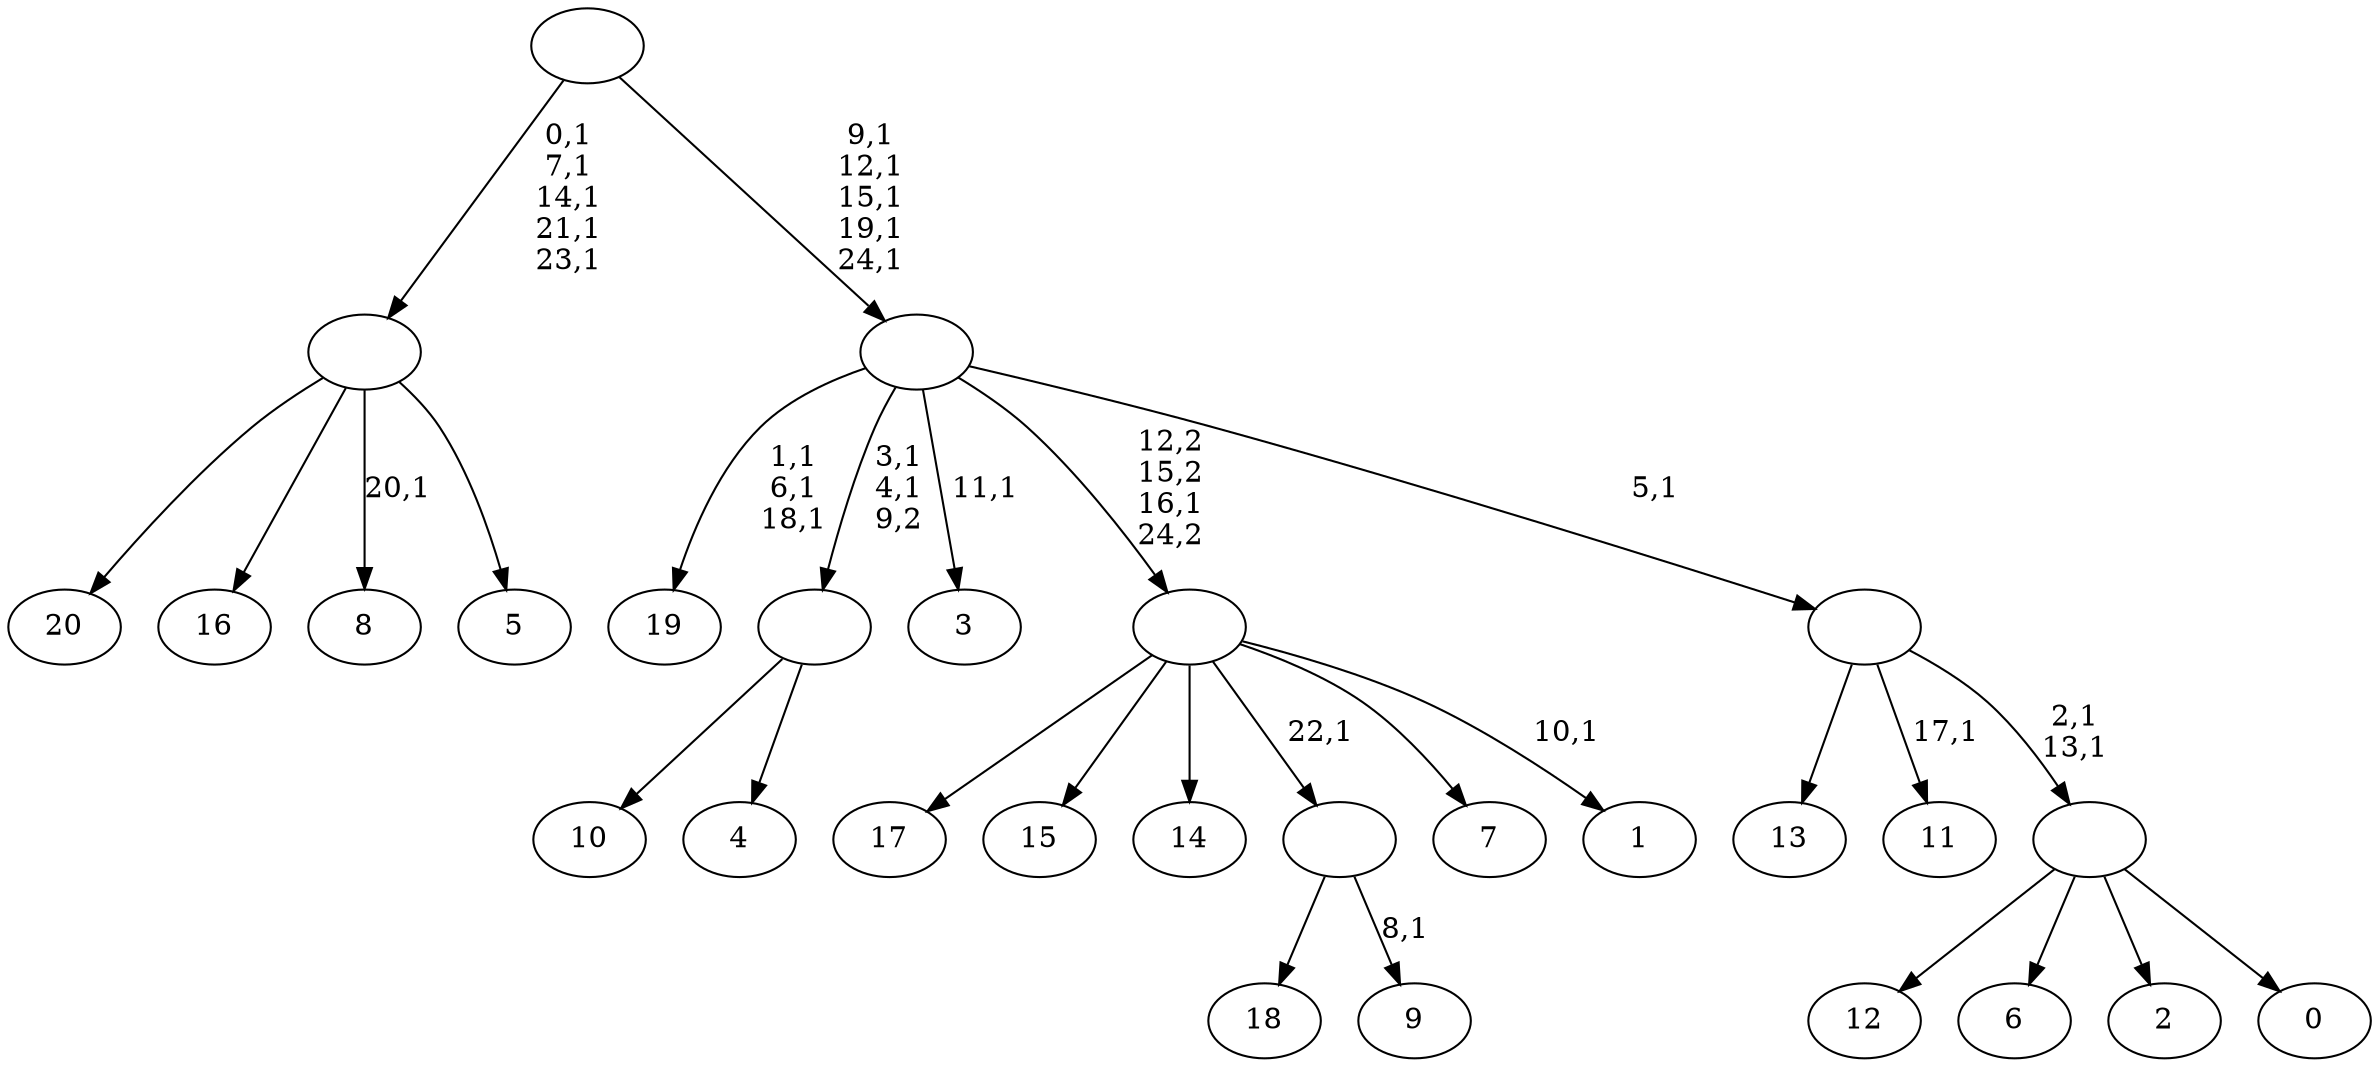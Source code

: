digraph T {
	46 [label="20"]
	45 [label="19"]
	41 [label="18"]
	40 [label="17"]
	39 [label="16"]
	38 [label="15"]
	37 [label="14"]
	36 [label="13"]
	35 [label="12"]
	34 [label="11"]
	32 [label="10"]
	31 [label="9"]
	29 [label=""]
	28 [label="8"]
	26 [label="7"]
	25 [label="6"]
	24 [label="5"]
	23 [label=""]
	18 [label="4"]
	17 [label=""]
	15 [label="3"]
	13 [label="2"]
	12 [label="1"]
	10 [label=""]
	9 [label="0"]
	8 [label=""]
	6 [label=""]
	5 [label=""]
	0 [label=""]
	29 -> 31 [label="8,1"]
	29 -> 41 [label=""]
	23 -> 28 [label="20,1"]
	23 -> 46 [label=""]
	23 -> 39 [label=""]
	23 -> 24 [label=""]
	17 -> 32 [label=""]
	17 -> 18 [label=""]
	10 -> 12 [label="10,1"]
	10 -> 40 [label=""]
	10 -> 38 [label=""]
	10 -> 37 [label=""]
	10 -> 29 [label="22,1"]
	10 -> 26 [label=""]
	8 -> 35 [label=""]
	8 -> 25 [label=""]
	8 -> 13 [label=""]
	8 -> 9 [label=""]
	6 -> 8 [label="2,1\n13,1"]
	6 -> 34 [label="17,1"]
	6 -> 36 [label=""]
	5 -> 15 [label="11,1"]
	5 -> 17 [label="3,1\n4,1\n9,2"]
	5 -> 45 [label="1,1\n6,1\n18,1"]
	5 -> 10 [label="12,2\n15,2\n16,1\n24,2"]
	5 -> 6 [label="5,1"]
	0 -> 5 [label="9,1\n12,1\n15,1\n19,1\n24,1"]
	0 -> 23 [label="0,1\n7,1\n14,1\n21,1\n23,1"]
}
